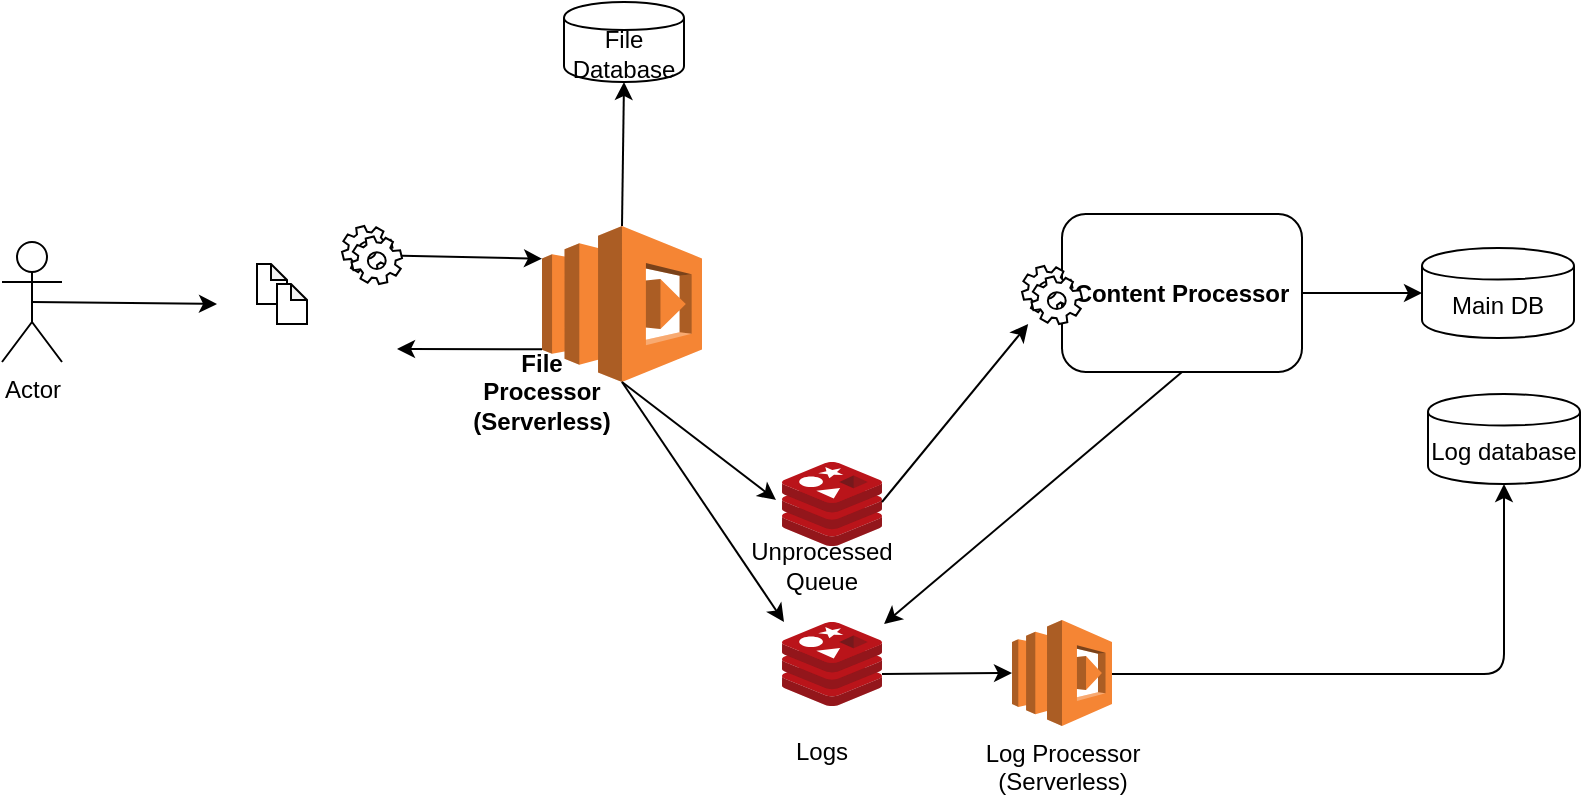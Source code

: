<mxfile version="10.6.3" type="device"><diagram id="BEWfSDC12GnnIerhgMuy" name="Page-1"><mxGraphModel dx="1080" dy="435" grid="1" gridSize="10" guides="1" tooltips="1" connect="1" arrows="1" fold="1" page="1" pageScale="1" pageWidth="1100" pageHeight="850" math="0" shadow="0"><root><mxCell id="0"/><mxCell id="1" parent="0"/><mxCell id="q8t9fXVYOrt8NHvyUvVY-4" value="" style="group" vertex="1" connectable="0" parent="1"><mxGeometry x="117.5" y="156" width="90" height="90" as="geometry"/></mxCell><mxCell id="q8t9fXVYOrt8NHvyUvVY-1" value="" style="shape=image;html=1;verticalAlign=top;verticalLabelPosition=bottom;labelBackgroundColor=#ffffff;imageAspect=0;aspect=fixed;image=https://cdn2.iconfinder.com/data/icons/stilllife/48x48/filesystems/gnome-fs-ftp.png" vertex="1" parent="q8t9fXVYOrt8NHvyUvVY-4"><mxGeometry width="90" height="90" as="geometry"/></mxCell><mxCell id="q8t9fXVYOrt8NHvyUvVY-2" value="" style="shape=note;whiteSpace=wrap;html=1;backgroundOutline=1;darkOpacity=0.05;size=8;" vertex="1" parent="q8t9fXVYOrt8NHvyUvVY-4"><mxGeometry x="20" y="25" width="15" height="20" as="geometry"/></mxCell><mxCell id="q8t9fXVYOrt8NHvyUvVY-3" value="" style="shape=note;whiteSpace=wrap;html=1;backgroundOutline=1;darkOpacity=0.05;size=8;" vertex="1" parent="q8t9fXVYOrt8NHvyUvVY-4"><mxGeometry x="30" y="35" width="15" height="20" as="geometry"/></mxCell><mxCell id="q8t9fXVYOrt8NHvyUvVY-7" value="" style="shape=mxgraph.bpmn.service_task;html=1;outlineConnect=0;" vertex="1" parent="q8t9fXVYOrt8NHvyUvVY-4"><mxGeometry x="62.5" y="6" width="30" height="29" as="geometry"/></mxCell><mxCell id="q8t9fXVYOrt8NHvyUvVY-5" value="Actor" style="shape=umlActor;verticalLabelPosition=bottom;labelBackgroundColor=#ffffff;verticalAlign=top;html=1;outlineConnect=0;" vertex="1" parent="1"><mxGeometry x="10" y="170" width="30" height="60" as="geometry"/></mxCell><mxCell id="q8t9fXVYOrt8NHvyUvVY-6" value="" style="endArrow=classic;html=1;entryX=0;entryY=0.5;entryDx=0;entryDy=0;exitX=0.5;exitY=0.5;exitDx=0;exitDy=0;exitPerimeter=0;" edge="1" parent="1" source="q8t9fXVYOrt8NHvyUvVY-5" target="q8t9fXVYOrt8NHvyUvVY-1"><mxGeometry width="50" height="50" relative="1" as="geometry"><mxPoint x="10" y="320" as="sourcePoint"/><mxPoint x="60" y="270" as="targetPoint"/></mxGeometry></mxCell><object label="" id="q8t9fXVYOrt8NHvyUvVY-9"><mxCell style="outlineConnect=0;dashed=0;verticalLabelPosition=bottom;verticalAlign=top;align=center;html=1;shape=mxgraph.aws3.lambda;fillColor=#F58534;gradientColor=none;" vertex="1" parent="1"><mxGeometry x="280" y="162" width="80" height="78" as="geometry"/></mxCell></object><mxCell id="q8t9fXVYOrt8NHvyUvVY-10" value="" style="aspect=fixed;html=1;perimeter=none;align=center;shadow=0;dashed=0;image;fontSize=12;image=img/lib/mscae/Cache_Redis_Product.svg;" vertex="1" parent="1"><mxGeometry x="400" y="280" width="50" height="42" as="geometry"/></mxCell><mxCell id="q8t9fXVYOrt8NHvyUvVY-32" value="" style="edgeStyle=orthogonalEdgeStyle;rounded=0;orthogonalLoop=1;jettySize=auto;html=1;" edge="1" parent="1" source="q8t9fXVYOrt8NHvyUvVY-14" target="q8t9fXVYOrt8NHvyUvVY-31"><mxGeometry relative="1" as="geometry"/></mxCell><mxCell id="q8t9fXVYOrt8NHvyUvVY-14" value="&lt;b&gt;Content Processor&lt;/b&gt;" style="rounded=1;whiteSpace=wrap;html=1;" vertex="1" parent="1"><mxGeometry x="540" y="156" width="120" height="79" as="geometry"/></mxCell><mxCell id="q8t9fXVYOrt8NHvyUvVY-15" value="" style="shape=mxgraph.bpmn.service_task;html=1;outlineConnect=0;" vertex="1" parent="1"><mxGeometry x="520" y="182" width="30" height="29" as="geometry"/></mxCell><mxCell id="q8t9fXVYOrt8NHvyUvVY-16" value="File Database" style="shape=cylinder;whiteSpace=wrap;html=1;boundedLbl=1;backgroundOutline=1;" vertex="1" parent="1"><mxGeometry x="291" y="50" width="60" height="40" as="geometry"/></mxCell><mxCell id="q8t9fXVYOrt8NHvyUvVY-18" value="" style="endArrow=classic;html=1;entryX=0;entryY=0.21;entryDx=0;entryDy=0;entryPerimeter=0;" edge="1" parent="1" source="q8t9fXVYOrt8NHvyUvVY-7" target="q8t9fXVYOrt8NHvyUvVY-9"><mxGeometry width="50" height="50" relative="1" as="geometry"><mxPoint x="210" y="270" as="sourcePoint"/><mxPoint x="303" y="280" as="targetPoint"/></mxGeometry></mxCell><mxCell id="q8t9fXVYOrt8NHvyUvVY-19" value="" style="endArrow=classic;html=1;entryX=-0.06;entryY=0.452;entryDx=0;entryDy=0;entryPerimeter=0;exitX=0.5;exitY=1;exitDx=0;exitDy=0;exitPerimeter=0;" edge="1" parent="1" source="q8t9fXVYOrt8NHvyUvVY-9" target="q8t9fXVYOrt8NHvyUvVY-10"><mxGeometry width="50" height="50" relative="1" as="geometry"><mxPoint x="390" y="161" as="sourcePoint"/><mxPoint x="460" y="182" as="targetPoint"/></mxGeometry></mxCell><mxCell id="q8t9fXVYOrt8NHvyUvVY-20" value="" style="endArrow=classic;html=1;" edge="1" parent="1" target="q8t9fXVYOrt8NHvyUvVY-15"><mxGeometry width="50" height="50" relative="1" as="geometry"><mxPoint x="450" y="300" as="sourcePoint"/><mxPoint x="450" y="190.5" as="targetPoint"/></mxGeometry></mxCell><mxCell id="q8t9fXVYOrt8NHvyUvVY-23" value="" style="endArrow=classic;html=1;exitX=0.5;exitY=0;exitDx=0;exitDy=0;exitPerimeter=0;entryX=0.5;entryY=1;entryDx=0;entryDy=0;" edge="1" parent="1" source="q8t9fXVYOrt8NHvyUvVY-9" target="q8t9fXVYOrt8NHvyUvVY-16"><mxGeometry width="50" height="50" relative="1" as="geometry"><mxPoint x="200" y="280" as="sourcePoint"/><mxPoint x="310" y="80" as="targetPoint"/><Array as="points"/></mxGeometry></mxCell><mxCell id="q8t9fXVYOrt8NHvyUvVY-24" value="" style="endArrow=classic;html=1;exitX=0.5;exitY=1;exitDx=0;exitDy=0;exitPerimeter=0;entryX=0.02;entryY=0;entryDx=0;entryDy=0;entryPerimeter=0;" edge="1" parent="1" source="q8t9fXVYOrt8NHvyUvVY-9" target="q8t9fXVYOrt8NHvyUvVY-34"><mxGeometry width="50" height="50" relative="1" as="geometry"><mxPoint x="270" y="240" as="sourcePoint"/><mxPoint x="400" y="381" as="targetPoint"/></mxGeometry></mxCell><mxCell id="q8t9fXVYOrt8NHvyUvVY-25" value="" style="endArrow=classic;html=1;entryX=1.02;entryY=0.024;entryDx=0;entryDy=0;exitX=0.5;exitY=1;exitDx=0;exitDy=0;entryPerimeter=0;" edge="1" parent="1" source="q8t9fXVYOrt8NHvyUvVY-14" target="q8t9fXVYOrt8NHvyUvVY-34"><mxGeometry width="50" height="50" relative="1" as="geometry"><mxPoint x="280" y="250" as="sourcePoint"/><mxPoint x="440" y="389" as="targetPoint"/></mxGeometry></mxCell><mxCell id="q8t9fXVYOrt8NHvyUvVY-26" value="" style="endArrow=classic;html=1;entryX=1;entryY=0.75;entryDx=0;entryDy=0;exitX=0;exitY=0.79;exitDx=0;exitDy=0;exitPerimeter=0;" edge="1" parent="1" source="q8t9fXVYOrt8NHvyUvVY-9" target="q8t9fXVYOrt8NHvyUvVY-1"><mxGeometry width="50" height="50" relative="1" as="geometry"><mxPoint x="290" y="260" as="sourcePoint"/><mxPoint x="360" y="281" as="targetPoint"/></mxGeometry></mxCell><mxCell id="q8t9fXVYOrt8NHvyUvVY-29" value="&lt;b&gt;File Processor&lt;br&gt;(Serverless)&lt;/b&gt;&lt;br&gt;" style="text;html=1;strokeColor=none;fillColor=none;align=center;verticalAlign=middle;whiteSpace=wrap;rounded=0;" vertex="1" parent="1"><mxGeometry x="260" y="235" width="40" height="20" as="geometry"/></mxCell><mxCell id="q8t9fXVYOrt8NHvyUvVY-31" value="Main DB" style="shape=cylinder;whiteSpace=wrap;html=1;boundedLbl=1;backgroundOutline=1;" vertex="1" parent="1"><mxGeometry x="720" y="173" width="76" height="45" as="geometry"/></mxCell><mxCell id="q8t9fXVYOrt8NHvyUvVY-33" value="Unprocessed Queue" style="text;html=1;strokeColor=none;fillColor=none;align=center;verticalAlign=middle;whiteSpace=wrap;rounded=0;" vertex="1" parent="1"><mxGeometry x="400" y="322" width="40" height="20" as="geometry"/></mxCell><mxCell id="q8t9fXVYOrt8NHvyUvVY-34" value="" style="aspect=fixed;html=1;perimeter=none;align=center;shadow=0;dashed=0;image;fontSize=12;image=img/lib/mscae/Cache_Redis_Product.svg;" vertex="1" parent="1"><mxGeometry x="400" y="360" width="50" height="42" as="geometry"/></mxCell><mxCell id="q8t9fXVYOrt8NHvyUvVY-37" value="Logs" style="text;html=1;strokeColor=none;fillColor=none;align=center;verticalAlign=middle;whiteSpace=wrap;rounded=0;" vertex="1" parent="1"><mxGeometry x="400" y="415" width="40" height="20" as="geometry"/></mxCell><object label="Log Processor&lt;br&gt;(Serverless)&lt;br&gt;" id="q8t9fXVYOrt8NHvyUvVY-38"><mxCell style="outlineConnect=0;dashed=0;verticalLabelPosition=bottom;verticalAlign=top;align=center;html=1;shape=mxgraph.aws3.lambda;fillColor=#F58534;gradientColor=none;" vertex="1" parent="1"><mxGeometry x="515" y="359" width="50" height="53" as="geometry"/></mxCell></object><mxCell id="q8t9fXVYOrt8NHvyUvVY-40" value="" style="endArrow=classic;html=1;entryX=0;entryY=0.5;entryDx=0;entryDy=0;exitX=1;exitY=0.619;exitDx=0;exitDy=0;exitPerimeter=0;entryPerimeter=0;" edge="1" parent="1" source="q8t9fXVYOrt8NHvyUvVY-34" target="q8t9fXVYOrt8NHvyUvVY-38"><mxGeometry width="50" height="50" relative="1" as="geometry"><mxPoint x="576" y="425" as="sourcePoint"/><mxPoint x="504" y="425" as="targetPoint"/></mxGeometry></mxCell><mxCell id="q8t9fXVYOrt8NHvyUvVY-41" value="" style="endArrow=classic;html=1;entryX=0.5;entryY=1;entryDx=0;entryDy=0;exitX=1;exitY=0.5;exitDx=0;exitDy=0;exitPerimeter=0;" edge="1" parent="1" target="q8t9fXVYOrt8NHvyUvVY-42"><mxGeometry width="50" height="50" relative="1" as="geometry"><mxPoint x="565" y="386" as="sourcePoint"/><mxPoint x="758" y="291" as="targetPoint"/><Array as="points"><mxPoint x="761" y="386"/></Array></mxGeometry></mxCell><mxCell id="q8t9fXVYOrt8NHvyUvVY-42" value="Log database" style="shape=cylinder;whiteSpace=wrap;html=1;boundedLbl=1;backgroundOutline=1;" vertex="1" parent="1"><mxGeometry x="723" y="246" width="76" height="45" as="geometry"/></mxCell></root></mxGraphModel></diagram></mxfile>